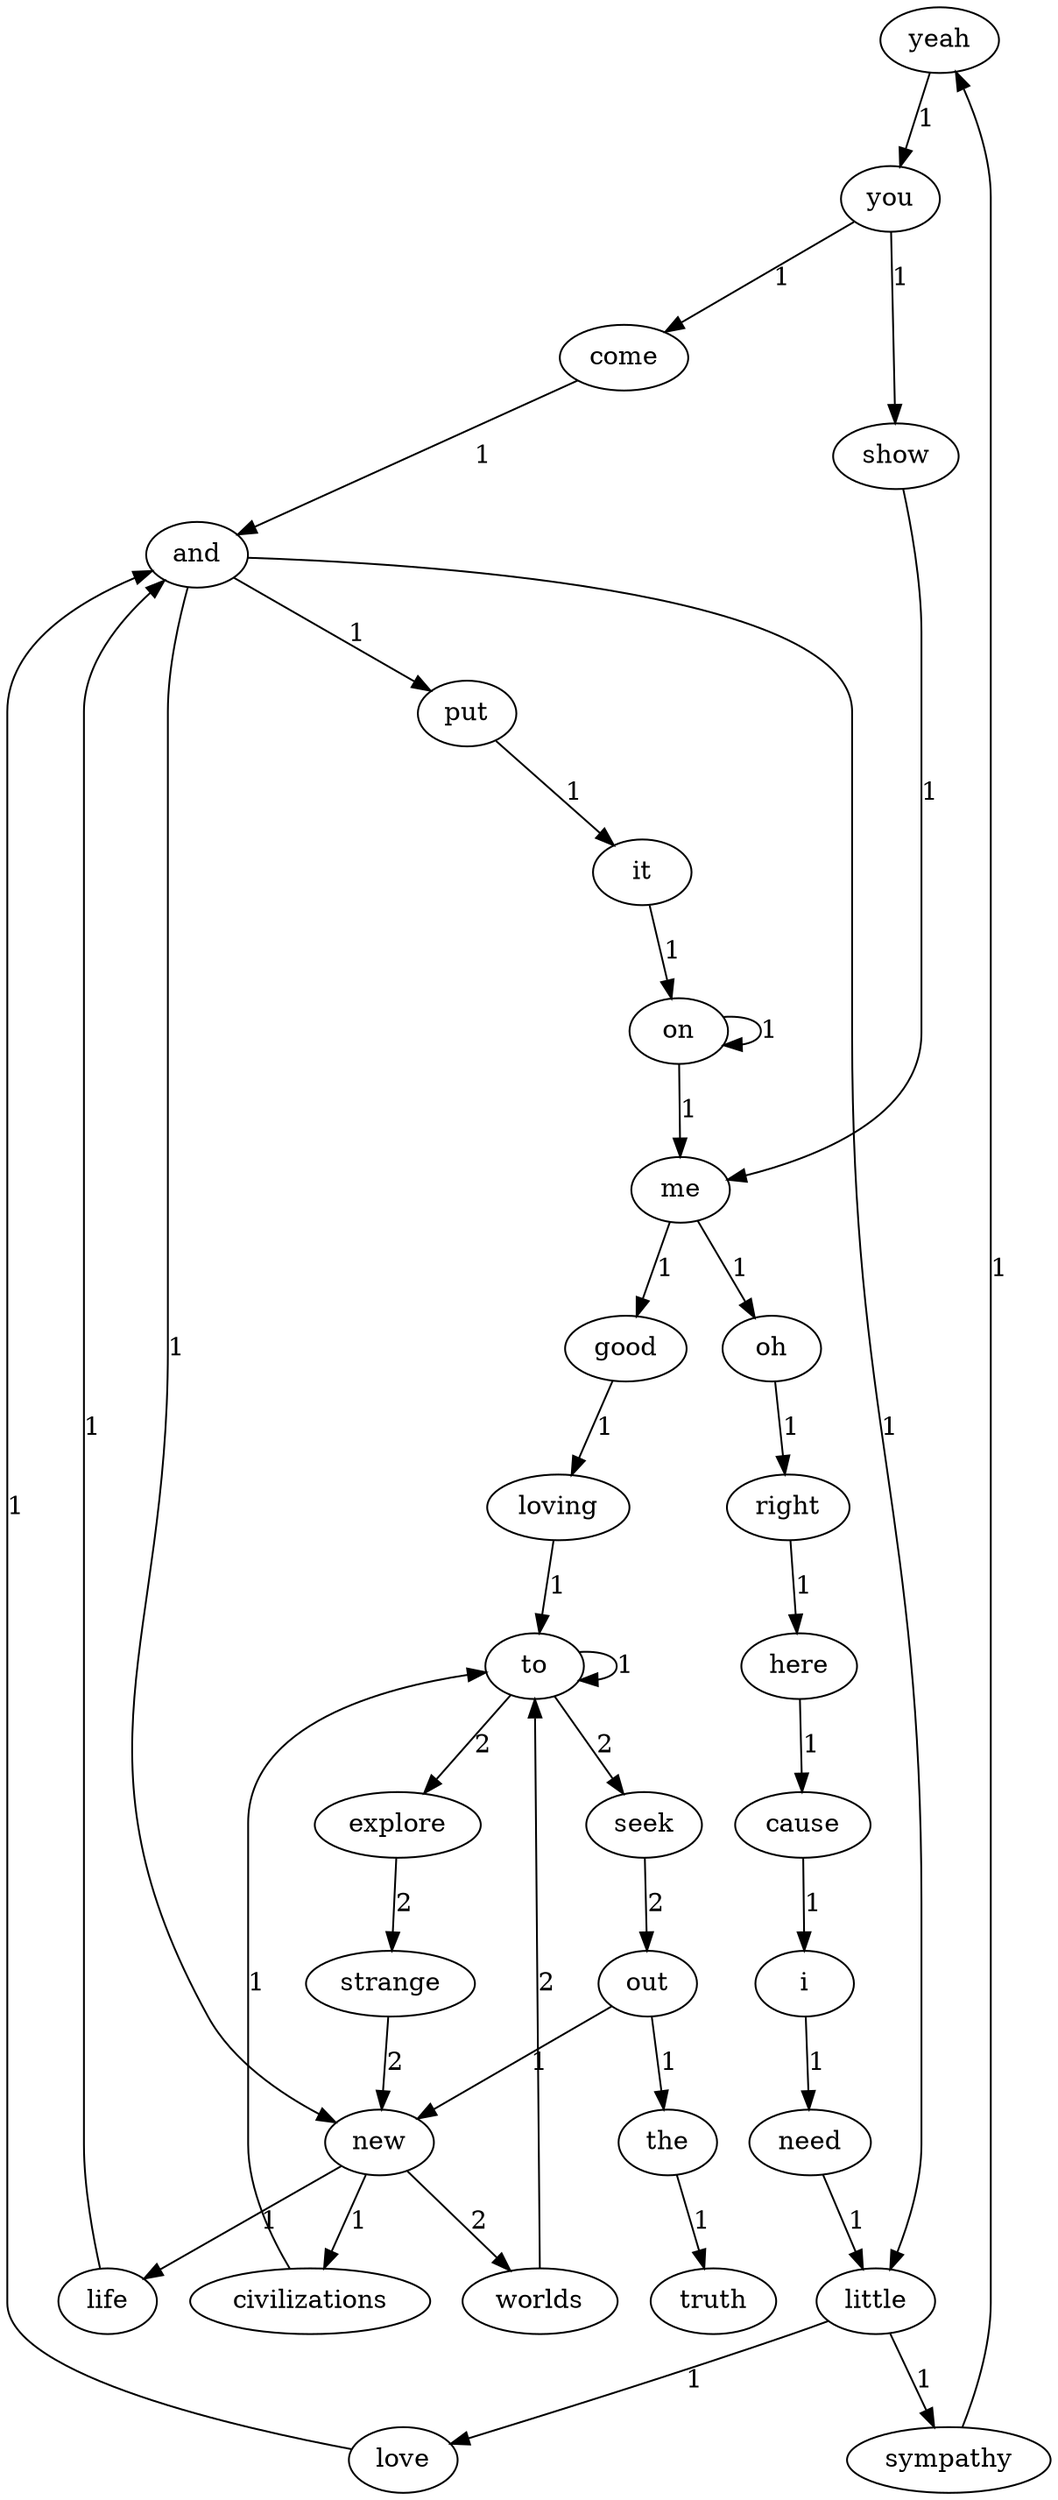 digraph graph1{
yeah;
good;
put;
me;
civilizations;
you;
new;
need;
come;
it;
strange;
loving;
little;
here;
love;
worlds;
show;
cause;
seek;
life;
out;
and;
oh;
sympathy;
on;
explore;
i;
right;
the;
truth;
to;
yeah->you[ label = "1 "];
good->loving[ label = "1 "];
put->it[ label = "1 "];
me->oh[ label = "1 "];
me->good[ label = "1 "];
civilizations->to[ label = "1 "];
you->come[ label = "1 "];
you->show[ label = "1 "];
new->worlds[ label = "2 "];
new->life[ label = "1 "];
new->civilizations[ label = "1 "];
need->little[ label = "1 "];
come->and[ label = "1 "];
it->on[ label = "1 "];
strange->new[ label = "2 "];
loving->to[ label = "1 "];
little->love[ label = "1 "];
little->sympathy[ label = "1 "];
here->cause[ label = "1 "];
love->and[ label = "1 "];
worlds->to[ label = "2 "];
show->me[ label = "1 "];
cause->i[ label = "1 "];
seek->out[ label = "2 "];
life->and[ label = "1 "];
out->new[ label = "1 "];
out->the[ label = "1 "];
and->put[ label = "1 "];
and->little[ label = "1 "];
and->new[ label = "1 "];
oh->right[ label = "1 "];
sympathy->yeah[ label = "1 "];
on->on[ label = "1 "];
on->me[ label = "1 "];
explore->strange[ label = "2 "];
i->need[ label = "1 "];
right->here[ label = "1 "];
the->truth[ label = "1 "];
to->explore[ label = "2 "];
to->seek[ label = "2 "];
to->to[ label = "1 "];
}